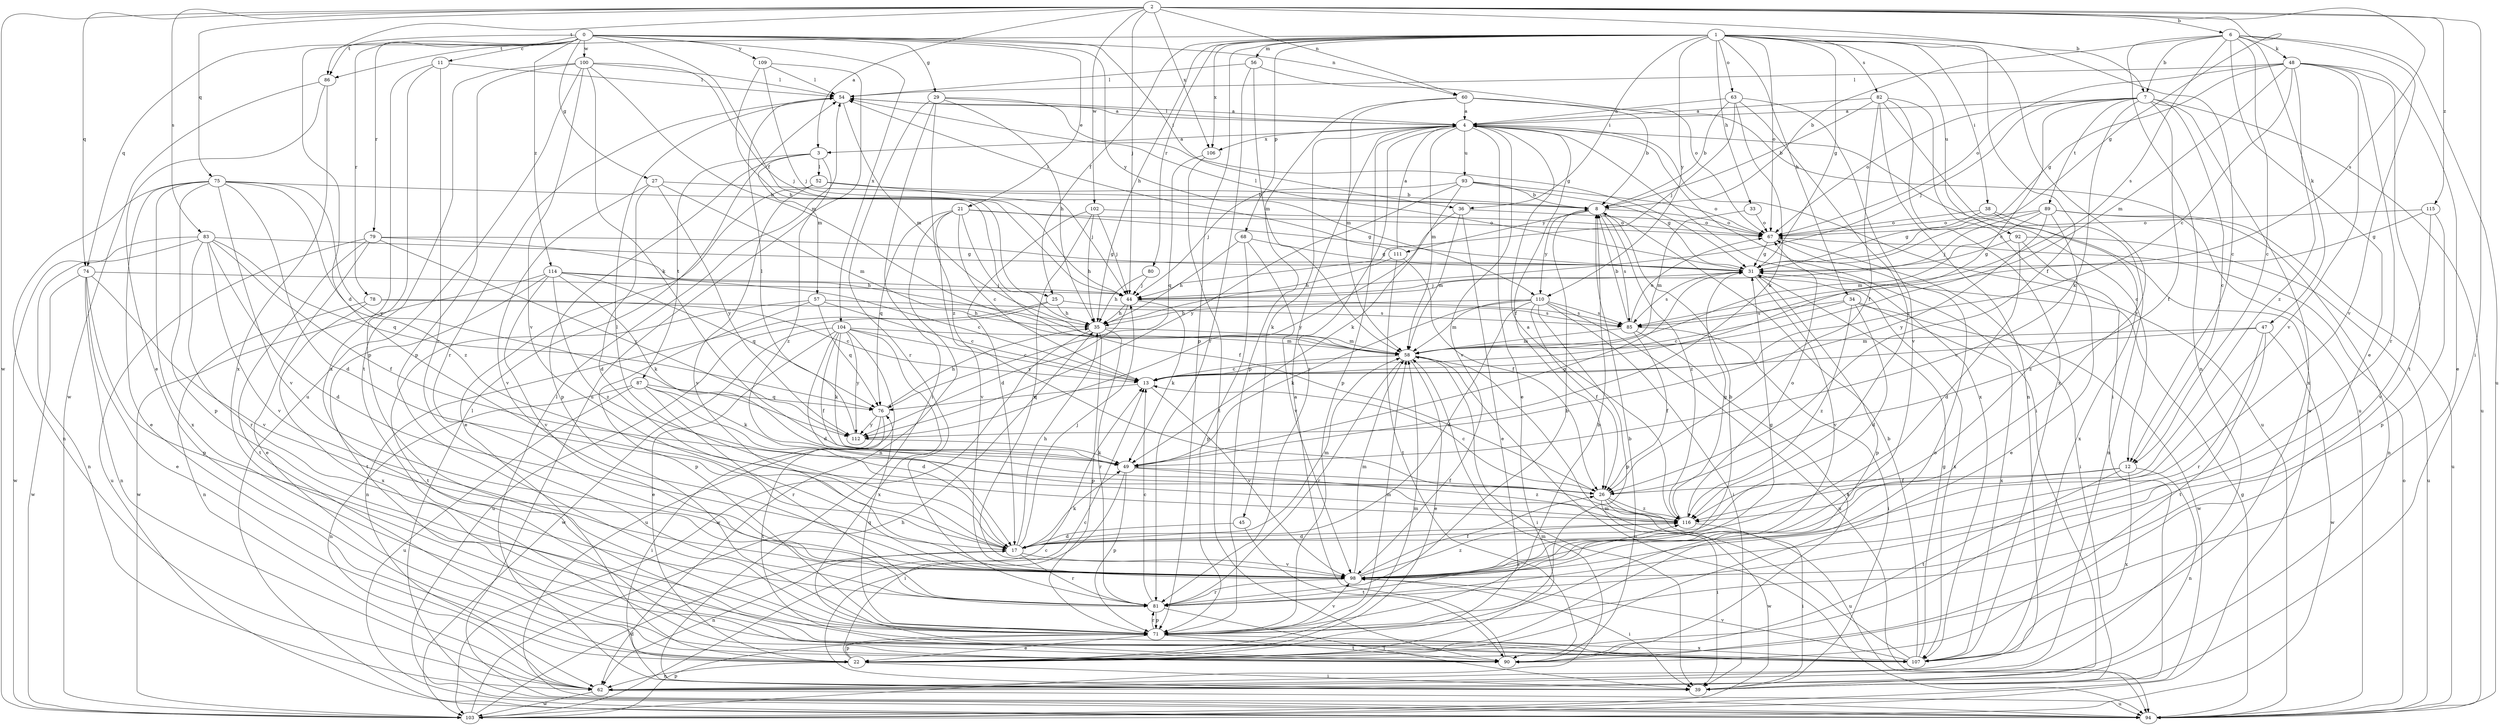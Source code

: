 strict digraph  {
0;
1;
2;
3;
4;
6;
7;
8;
11;
12;
13;
17;
21;
22;
25;
26;
27;
29;
31;
33;
34;
35;
36;
38;
39;
44;
45;
47;
48;
49;
52;
54;
56;
57;
58;
60;
62;
63;
67;
68;
71;
74;
75;
76;
78;
79;
80;
81;
82;
83;
85;
86;
87;
89;
90;
92;
93;
94;
98;
100;
102;
103;
104;
106;
107;
109;
110;
111;
112;
114;
115;
116;
0 -> 11  [label=c];
0 -> 17  [label=d];
0 -> 21  [label=e];
0 -> 25  [label=f];
0 -> 27  [label=g];
0 -> 29  [label=g];
0 -> 36  [label=i];
0 -> 60  [label=n];
0 -> 74  [label=q];
0 -> 78  [label=r];
0 -> 79  [label=r];
0 -> 86  [label=t];
0 -> 100  [label=w];
0 -> 104  [label=x];
0 -> 109  [label=y];
0 -> 110  [label=y];
0 -> 114  [label=z];
1 -> 12  [label=c];
1 -> 25  [label=f];
1 -> 26  [label=f];
1 -> 31  [label=g];
1 -> 33  [label=h];
1 -> 34  [label=h];
1 -> 35  [label=h];
1 -> 36  [label=i];
1 -> 38  [label=i];
1 -> 56  [label=m];
1 -> 63  [label=o];
1 -> 67  [label=o];
1 -> 68  [label=p];
1 -> 71  [label=p];
1 -> 80  [label=r];
1 -> 82  [label=s];
1 -> 86  [label=t];
1 -> 92  [label=u];
1 -> 98  [label=v];
1 -> 106  [label=x];
1 -> 110  [label=y];
2 -> 3  [label=a];
2 -> 6  [label=b];
2 -> 7  [label=b];
2 -> 31  [label=g];
2 -> 39  [label=i];
2 -> 44  [label=j];
2 -> 60  [label=n];
2 -> 74  [label=q];
2 -> 75  [label=q];
2 -> 83  [label=s];
2 -> 85  [label=s];
2 -> 86  [label=t];
2 -> 102  [label=w];
2 -> 103  [label=w];
2 -> 106  [label=x];
2 -> 115  [label=z];
3 -> 52  [label=l];
3 -> 57  [label=m];
3 -> 71  [label=p];
3 -> 87  [label=t];
3 -> 116  [label=z];
4 -> 3  [label=a];
4 -> 12  [label=c];
4 -> 22  [label=e];
4 -> 26  [label=f];
4 -> 39  [label=i];
4 -> 45  [label=k];
4 -> 54  [label=l];
4 -> 58  [label=m];
4 -> 71  [label=p];
4 -> 81  [label=r];
4 -> 93  [label=u];
4 -> 94  [label=u];
4 -> 98  [label=v];
4 -> 106  [label=x];
4 -> 107  [label=x];
6 -> 7  [label=b];
6 -> 8  [label=b];
6 -> 12  [label=c];
6 -> 22  [label=e];
6 -> 47  [label=k];
6 -> 48  [label=k];
6 -> 62  [label=n];
6 -> 85  [label=s];
6 -> 94  [label=u];
6 -> 98  [label=v];
7 -> 4  [label=a];
7 -> 12  [label=c];
7 -> 13  [label=c];
7 -> 26  [label=f];
7 -> 44  [label=j];
7 -> 49  [label=k];
7 -> 67  [label=o];
7 -> 89  [label=t];
7 -> 94  [label=u];
7 -> 107  [label=x];
8 -> 67  [label=o];
8 -> 85  [label=s];
8 -> 110  [label=y];
8 -> 111  [label=y];
8 -> 116  [label=z];
11 -> 54  [label=l];
11 -> 71  [label=p];
11 -> 81  [label=r];
11 -> 107  [label=x];
12 -> 26  [label=f];
12 -> 62  [label=n];
12 -> 90  [label=t];
12 -> 107  [label=x];
12 -> 116  [label=z];
13 -> 76  [label=q];
13 -> 98  [label=v];
17 -> 35  [label=h];
17 -> 44  [label=j];
17 -> 49  [label=k];
17 -> 54  [label=l];
17 -> 58  [label=m];
17 -> 62  [label=n];
17 -> 81  [label=r];
17 -> 98  [label=v];
21 -> 13  [label=c];
21 -> 26  [label=f];
21 -> 31  [label=g];
21 -> 62  [label=n];
21 -> 67  [label=o];
21 -> 76  [label=q];
21 -> 98  [label=v];
22 -> 13  [label=c];
22 -> 39  [label=i];
22 -> 58  [label=m];
22 -> 62  [label=n];
22 -> 67  [label=o];
22 -> 71  [label=p];
25 -> 35  [label=h];
25 -> 62  [label=n];
25 -> 85  [label=s];
25 -> 94  [label=u];
26 -> 13  [label=c];
26 -> 39  [label=i];
26 -> 94  [label=u];
26 -> 103  [label=w];
26 -> 116  [label=z];
27 -> 8  [label=b];
27 -> 17  [label=d];
27 -> 58  [label=m];
27 -> 98  [label=v];
27 -> 112  [label=y];
29 -> 4  [label=a];
29 -> 31  [label=g];
29 -> 35  [label=h];
29 -> 39  [label=i];
29 -> 81  [label=r];
29 -> 116  [label=z];
31 -> 44  [label=j];
31 -> 54  [label=l];
31 -> 71  [label=p];
31 -> 85  [label=s];
31 -> 98  [label=v];
31 -> 107  [label=x];
33 -> 58  [label=m];
33 -> 67  [label=o];
34 -> 13  [label=c];
34 -> 17  [label=d];
34 -> 85  [label=s];
34 -> 103  [label=w];
34 -> 107  [label=x];
34 -> 116  [label=z];
35 -> 58  [label=m];
35 -> 71  [label=p];
35 -> 81  [label=r];
35 -> 103  [label=w];
36 -> 22  [label=e];
36 -> 58  [label=m];
36 -> 67  [label=o];
36 -> 112  [label=y];
38 -> 31  [label=g];
38 -> 62  [label=n];
38 -> 67  [label=o];
38 -> 107  [label=x];
39 -> 54  [label=l];
44 -> 35  [label=h];
44 -> 49  [label=k];
44 -> 85  [label=s];
44 -> 112  [label=y];
45 -> 17  [label=d];
45 -> 90  [label=t];
47 -> 13  [label=c];
47 -> 58  [label=m];
47 -> 81  [label=r];
47 -> 90  [label=t];
47 -> 103  [label=w];
48 -> 13  [label=c];
48 -> 22  [label=e];
48 -> 31  [label=g];
48 -> 54  [label=l];
48 -> 58  [label=m];
48 -> 67  [label=o];
48 -> 81  [label=r];
48 -> 90  [label=t];
48 -> 98  [label=v];
48 -> 116  [label=z];
49 -> 26  [label=f];
49 -> 31  [label=g];
49 -> 39  [label=i];
49 -> 71  [label=p];
49 -> 116  [label=z];
52 -> 8  [label=b];
52 -> 22  [label=e];
52 -> 44  [label=j];
52 -> 98  [label=v];
54 -> 4  [label=a];
54 -> 58  [label=m];
54 -> 81  [label=r];
56 -> 54  [label=l];
56 -> 58  [label=m];
56 -> 67  [label=o];
56 -> 81  [label=r];
57 -> 13  [label=c];
57 -> 71  [label=p];
57 -> 76  [label=q];
57 -> 85  [label=s];
57 -> 90  [label=t];
58 -> 13  [label=c];
58 -> 22  [label=e];
58 -> 39  [label=i];
58 -> 81  [label=r];
58 -> 94  [label=u];
60 -> 4  [label=a];
60 -> 8  [label=b];
60 -> 58  [label=m];
60 -> 71  [label=p];
60 -> 94  [label=u];
62 -> 94  [label=u];
62 -> 103  [label=w];
63 -> 4  [label=a];
63 -> 8  [label=b];
63 -> 44  [label=j];
63 -> 49  [label=k];
63 -> 98  [label=v];
63 -> 116  [label=z];
67 -> 31  [label=g];
67 -> 39  [label=i];
68 -> 31  [label=g];
68 -> 35  [label=h];
68 -> 71  [label=p];
68 -> 98  [label=v];
71 -> 8  [label=b];
71 -> 22  [label=e];
71 -> 58  [label=m];
71 -> 76  [label=q];
71 -> 81  [label=r];
71 -> 90  [label=t];
71 -> 98  [label=v];
71 -> 107  [label=x];
74 -> 22  [label=e];
74 -> 44  [label=j];
74 -> 62  [label=n];
74 -> 71  [label=p];
74 -> 98  [label=v];
74 -> 103  [label=w];
75 -> 8  [label=b];
75 -> 17  [label=d];
75 -> 22  [label=e];
75 -> 62  [label=n];
75 -> 71  [label=p];
75 -> 98  [label=v];
75 -> 107  [label=x];
75 -> 112  [label=y];
75 -> 116  [label=z];
76 -> 35  [label=h];
76 -> 39  [label=i];
76 -> 90  [label=t];
76 -> 112  [label=y];
78 -> 13  [label=c];
78 -> 35  [label=h];
78 -> 62  [label=n];
78 -> 107  [label=x];
79 -> 22  [label=e];
79 -> 31  [label=g];
79 -> 35  [label=h];
79 -> 90  [label=t];
79 -> 94  [label=u];
79 -> 112  [label=y];
80 -> 35  [label=h];
80 -> 44  [label=j];
81 -> 8  [label=b];
81 -> 13  [label=c];
81 -> 39  [label=i];
81 -> 71  [label=p];
81 -> 116  [label=z];
82 -> 4  [label=a];
82 -> 8  [label=b];
82 -> 26  [label=f];
82 -> 39  [label=i];
82 -> 62  [label=n];
82 -> 103  [label=w];
82 -> 107  [label=x];
83 -> 17  [label=d];
83 -> 26  [label=f];
83 -> 31  [label=g];
83 -> 62  [label=n];
83 -> 76  [label=q];
83 -> 81  [label=r];
83 -> 98  [label=v];
83 -> 103  [label=w];
85 -> 8  [label=b];
85 -> 26  [label=f];
85 -> 39  [label=i];
85 -> 58  [label=m];
85 -> 67  [label=o];
85 -> 90  [label=t];
86 -> 22  [label=e];
86 -> 103  [label=w];
86 -> 107  [label=x];
87 -> 17  [label=d];
87 -> 49  [label=k];
87 -> 62  [label=n];
87 -> 76  [label=q];
87 -> 81  [label=r];
87 -> 94  [label=u];
89 -> 44  [label=j];
89 -> 58  [label=m];
89 -> 62  [label=n];
89 -> 67  [label=o];
89 -> 94  [label=u];
89 -> 112  [label=y];
89 -> 116  [label=z];
90 -> 4  [label=a];
90 -> 8  [label=b];
92 -> 17  [label=d];
92 -> 22  [label=e];
92 -> 31  [label=g];
92 -> 94  [label=u];
93 -> 8  [label=b];
93 -> 31  [label=g];
93 -> 44  [label=j];
93 -> 49  [label=k];
93 -> 67  [label=o];
93 -> 112  [label=y];
94 -> 31  [label=g];
94 -> 54  [label=l];
94 -> 67  [label=o];
98 -> 8  [label=b];
98 -> 26  [label=f];
98 -> 31  [label=g];
98 -> 39  [label=i];
98 -> 58  [label=m];
98 -> 81  [label=r];
98 -> 116  [label=z];
100 -> 44  [label=j];
100 -> 49  [label=k];
100 -> 54  [label=l];
100 -> 58  [label=m];
100 -> 71  [label=p];
100 -> 90  [label=t];
100 -> 94  [label=u];
100 -> 98  [label=v];
102 -> 17  [label=d];
102 -> 35  [label=h];
102 -> 44  [label=j];
102 -> 67  [label=o];
102 -> 98  [label=v];
103 -> 13  [label=c];
103 -> 17  [label=d];
103 -> 35  [label=h];
103 -> 58  [label=m];
103 -> 71  [label=p];
104 -> 13  [label=c];
104 -> 17  [label=d];
104 -> 22  [label=e];
104 -> 26  [label=f];
104 -> 49  [label=k];
104 -> 58  [label=m];
104 -> 94  [label=u];
104 -> 103  [label=w];
104 -> 107  [label=x];
104 -> 112  [label=y];
106 -> 76  [label=q];
106 -> 90  [label=t];
107 -> 8  [label=b];
107 -> 31  [label=g];
107 -> 58  [label=m];
107 -> 98  [label=v];
109 -> 35  [label=h];
109 -> 44  [label=j];
109 -> 54  [label=l];
109 -> 94  [label=u];
110 -> 17  [label=d];
110 -> 26  [label=f];
110 -> 35  [label=h];
110 -> 39  [label=i];
110 -> 49  [label=k];
110 -> 58  [label=m];
110 -> 71  [label=p];
110 -> 85  [label=s];
110 -> 94  [label=u];
111 -> 4  [label=a];
111 -> 26  [label=f];
111 -> 35  [label=h];
111 -> 54  [label=l];
111 -> 90  [label=t];
112 -> 49  [label=k];
112 -> 54  [label=l];
114 -> 13  [label=c];
114 -> 44  [label=j];
114 -> 49  [label=k];
114 -> 76  [label=q];
114 -> 90  [label=t];
114 -> 98  [label=v];
114 -> 103  [label=w];
114 -> 116  [label=z];
115 -> 31  [label=g];
115 -> 67  [label=o];
115 -> 71  [label=p];
115 -> 98  [label=v];
116 -> 4  [label=a];
116 -> 17  [label=d];
116 -> 31  [label=g];
116 -> 39  [label=i];
116 -> 67  [label=o];
}
